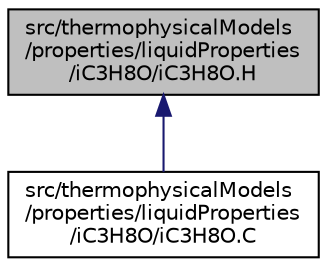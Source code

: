 digraph "src/thermophysicalModels/properties/liquidProperties/iC3H8O/iC3H8O.H"
{
  bgcolor="transparent";
  edge [fontname="Helvetica",fontsize="10",labelfontname="Helvetica",labelfontsize="10"];
  node [fontname="Helvetica",fontsize="10",shape=record];
  Node1 [label="src/thermophysicalModels\l/properties/liquidProperties\l/iC3H8O/iC3H8O.H",height=0.2,width=0.4,color="black", fillcolor="grey75", style="filled", fontcolor="black"];
  Node1 -> Node2 [dir="back",color="midnightblue",fontsize="10",style="solid",fontname="Helvetica"];
  Node2 [label="src/thermophysicalModels\l/properties/liquidProperties\l/iC3H8O/iC3H8O.C",height=0.2,width=0.4,color="black",URL="$a10065.html"];
}
